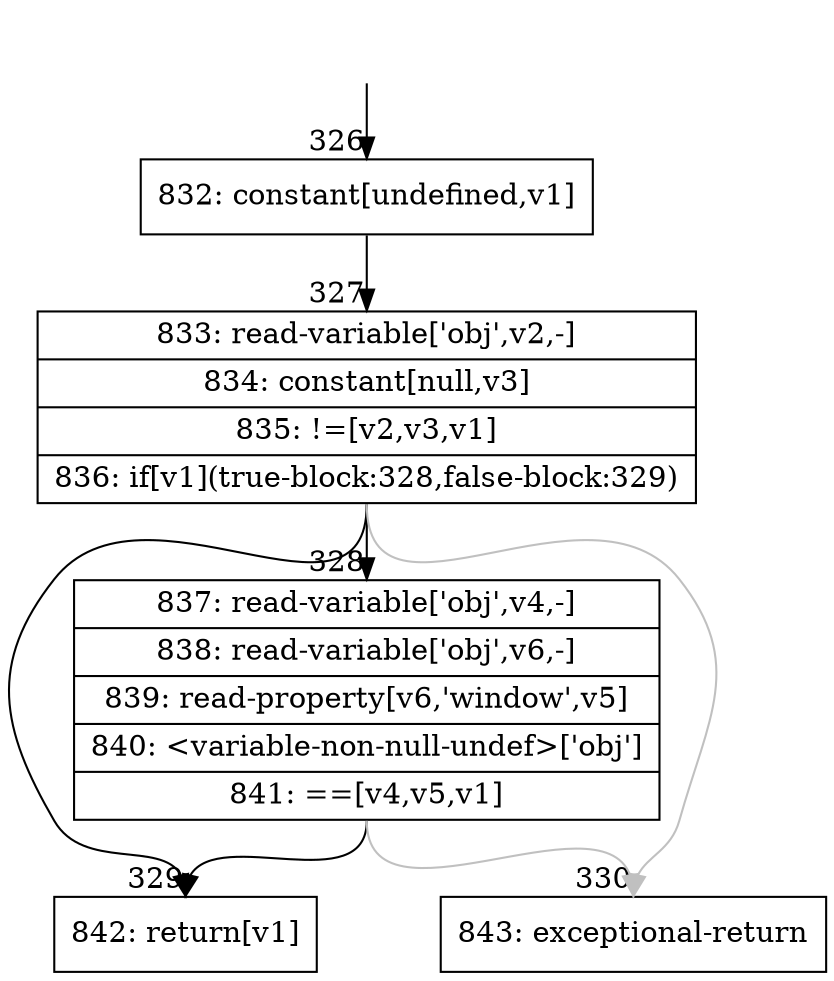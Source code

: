 digraph {
rankdir="TD"
BB_entry27[shape=none,label=""];
BB_entry27 -> BB326 [tailport=s, headport=n, headlabel="    326"]
BB326 [shape=record label="{832: constant[undefined,v1]}" ] 
BB326 -> BB327 [tailport=s, headport=n, headlabel="      327"]
BB327 [shape=record label="{833: read-variable['obj',v2,-]|834: constant[null,v3]|835: !=[v2,v3,v1]|836: if[v1](true-block:328,false-block:329)}" ] 
BB327 -> BB329 [tailport=s, headport=n, headlabel="      329"]
BB327 -> BB328 [tailport=s, headport=n, headlabel="      328"]
BB327 -> BB330 [tailport=s, headport=n, color=gray, headlabel="      330"]
BB328 [shape=record label="{837: read-variable['obj',v4,-]|838: read-variable['obj',v6,-]|839: read-property[v6,'window',v5]|840: \<variable-non-null-undef\>['obj']|841: ==[v4,v5,v1]}" ] 
BB328 -> BB329 [tailport=s, headport=n]
BB328 -> BB330 [tailport=s, headport=n, color=gray]
BB329 [shape=record label="{842: return[v1]}" ] 
BB330 [shape=record label="{843: exceptional-return}" ] 
}
